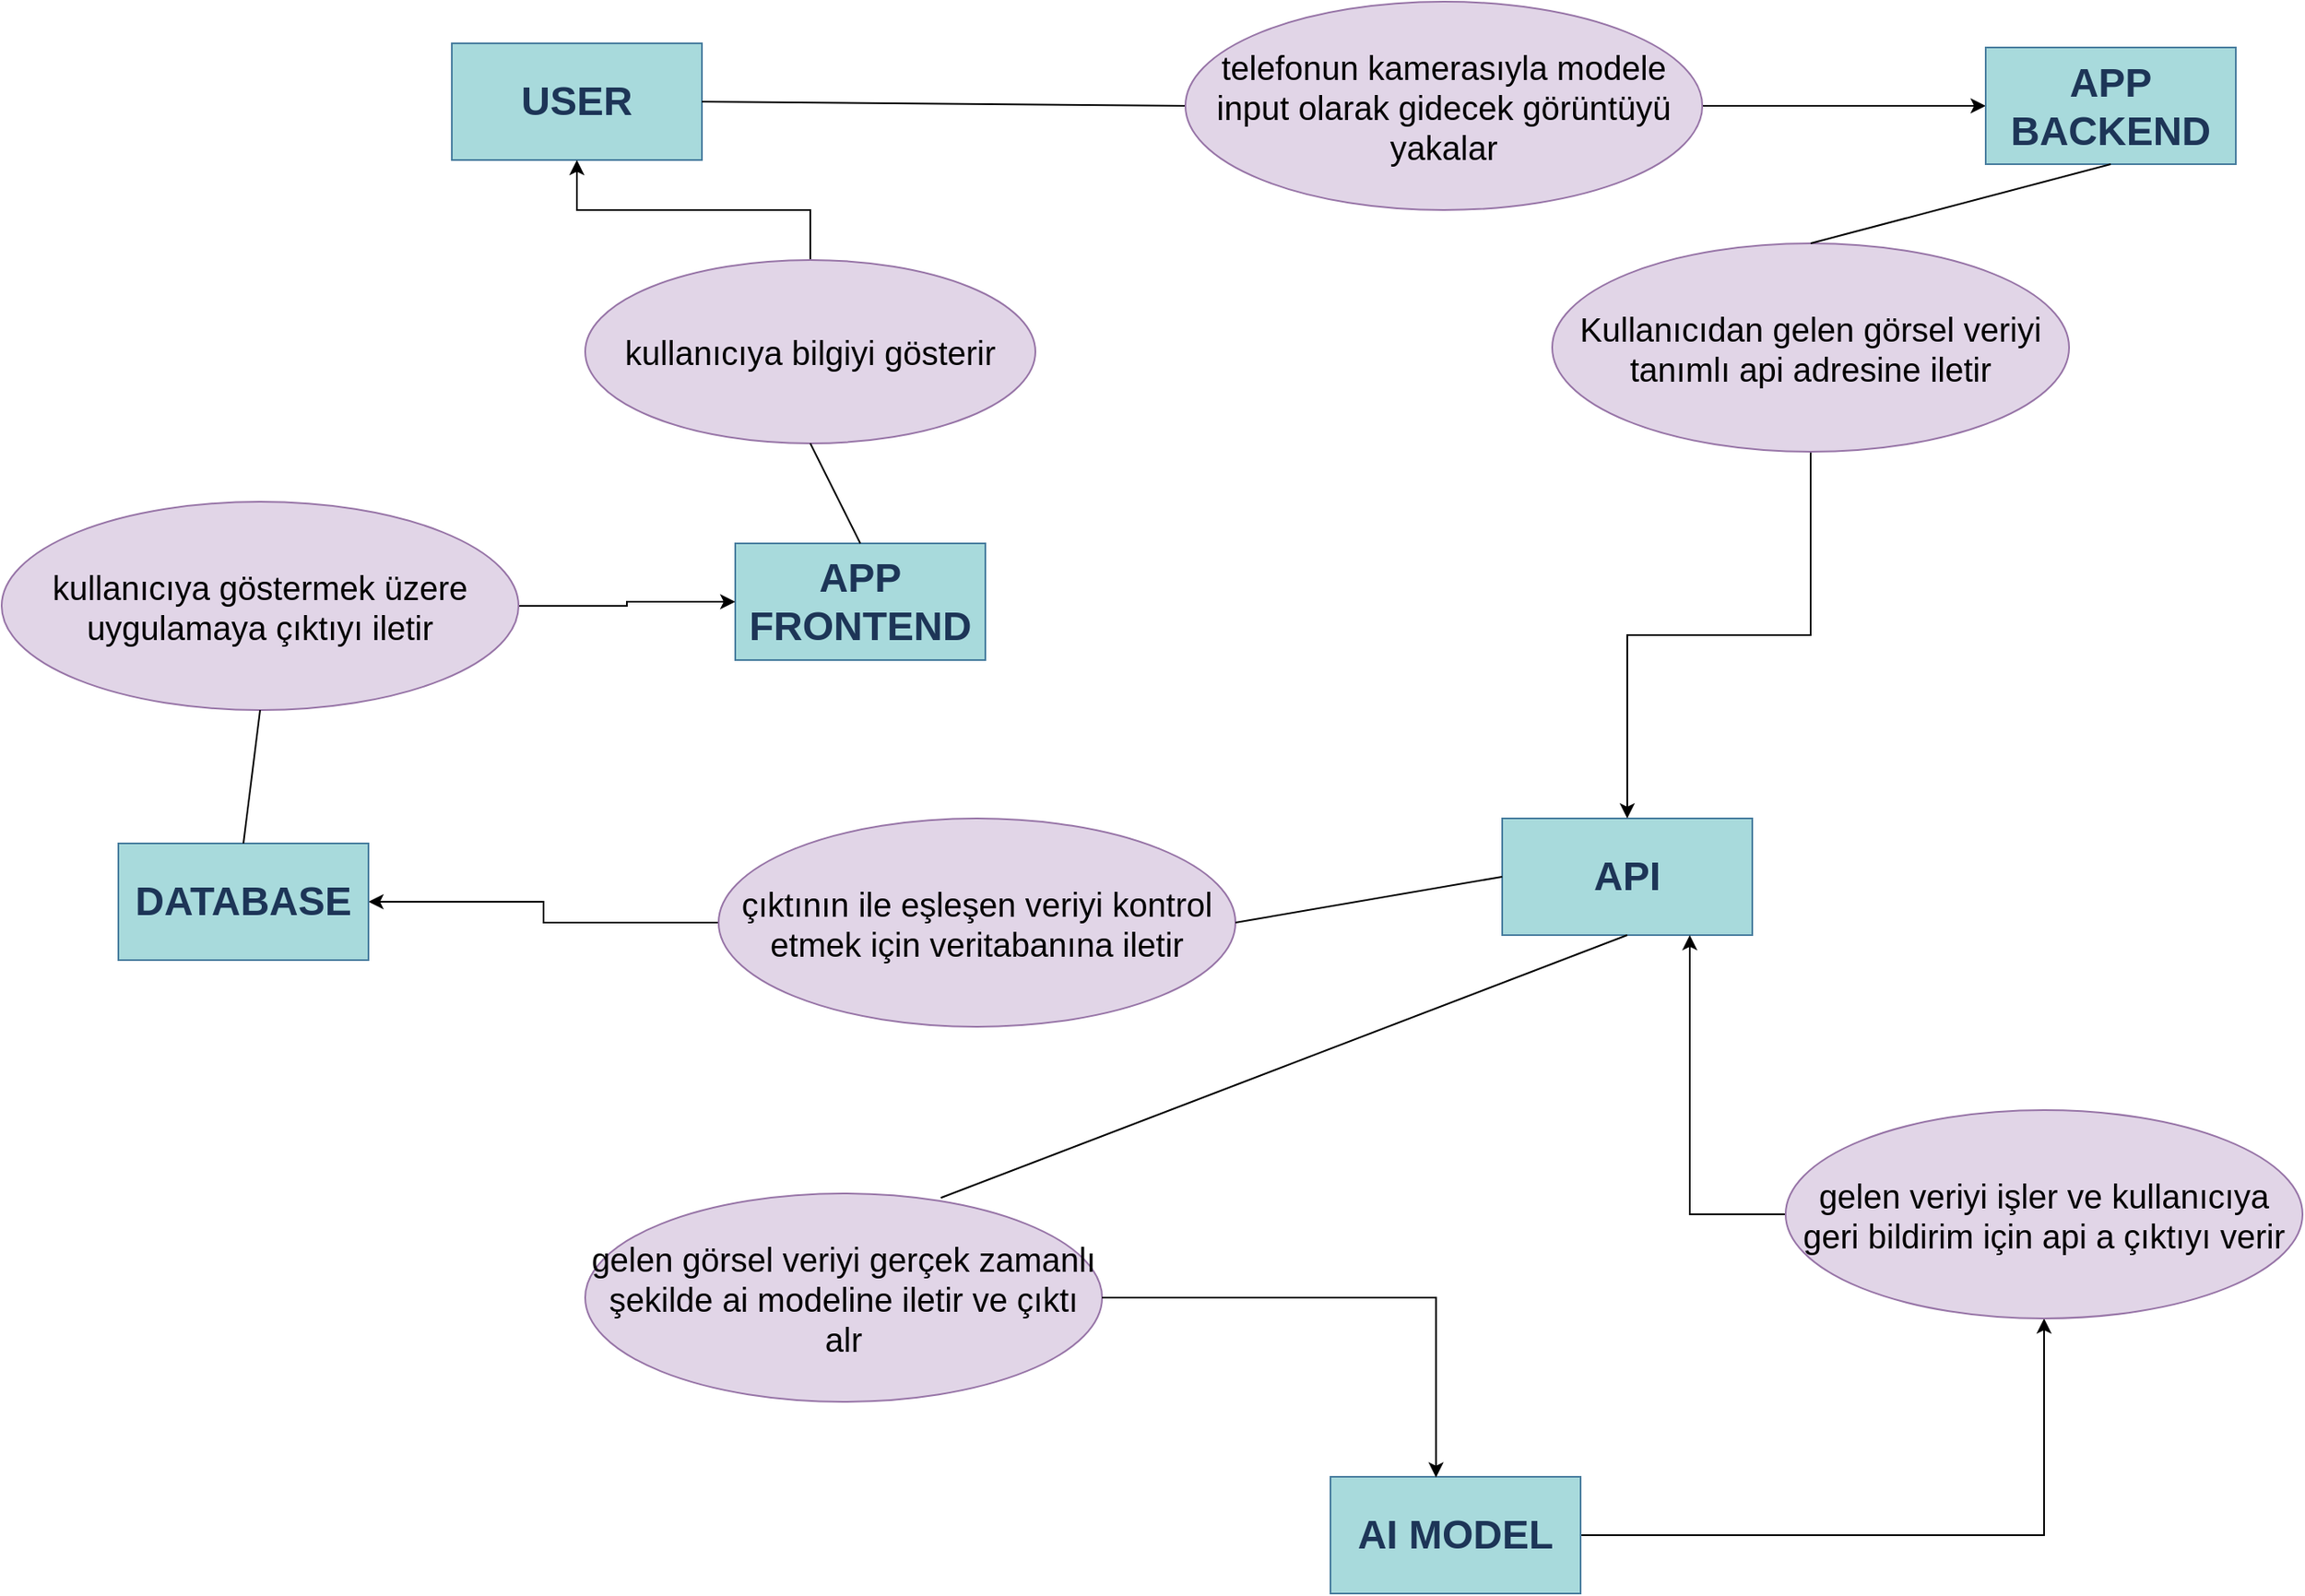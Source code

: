 <mxfile version="22.1.16" type="github">
  <diagram name="Sayfa -1" id="tAK1WNqzjO5zu7eQM2dV">
    <mxGraphModel dx="2100" dy="1206" grid="1" gridSize="10" guides="1" tooltips="1" connect="1" arrows="1" fold="1" page="1" pageScale="1" pageWidth="1654" pageHeight="1169" background="#FFFFFF" math="0" shadow="0">
      <root>
        <mxCell id="0" />
        <mxCell id="1" parent="0" />
        <mxCell id="LRJ7ucOdWmaU4i4guX7y-22" value="&lt;h1&gt;USER&lt;/h1&gt;" style="whiteSpace=wrap;html=1;strokeColor=#457B9D;fontColor=#1D3557;fillColor=#A8DADC;labelBackgroundColor=none;" parent="1" vertex="1">
          <mxGeometry x="300.0" y="130" width="150" height="70" as="geometry" />
        </mxCell>
        <mxCell id="-7qrSR0_tHpjOpSgIJrC-9" value="" style="endArrow=none;html=1;rounded=0;exitX=1;exitY=0.5;exitDx=0;exitDy=0;entryX=0;entryY=0.5;entryDx=0;entryDy=0;" edge="1" parent="1" source="LRJ7ucOdWmaU4i4guX7y-22" target="-7qrSR0_tHpjOpSgIJrC-16">
          <mxGeometry width="50" height="50" relative="1" as="geometry">
            <mxPoint x="830" y="480" as="sourcePoint" />
            <mxPoint x="734.64" y="170" as="targetPoint" />
          </mxGeometry>
        </mxCell>
        <mxCell id="-7qrSR0_tHpjOpSgIJrC-10" value="&lt;h1&gt;API&lt;/h1&gt;" style="whiteSpace=wrap;html=1;strokeColor=#457B9D;fontColor=#1D3557;fillColor=#A8DADC;labelBackgroundColor=none;" vertex="1" parent="1">
          <mxGeometry x="930" y="595" width="150" height="70" as="geometry" />
        </mxCell>
        <mxCell id="-7qrSR0_tHpjOpSgIJrC-23" style="edgeStyle=orthogonalEdgeStyle;rounded=0;orthogonalLoop=1;jettySize=auto;html=1;" edge="1" parent="1" source="-7qrSR0_tHpjOpSgIJrC-16" target="-7qrSR0_tHpjOpSgIJrC-19">
          <mxGeometry relative="1" as="geometry" />
        </mxCell>
        <mxCell id="-7qrSR0_tHpjOpSgIJrC-16" value="&lt;font style=&quot;font-size: 20px;&quot;&gt;telefonun kamerasıyla modele input olarak gidecek görüntüyü yakalar&lt;/font&gt;" style="ellipse;whiteSpace=wrap;html=1;fillColor=#e1d5e7;strokeColor=#9673a6;" vertex="1" parent="1">
          <mxGeometry x="740" y="105" width="310" height="125" as="geometry" />
        </mxCell>
        <mxCell id="-7qrSR0_tHpjOpSgIJrC-19" value="&lt;h1&gt;APP BACKEND&lt;/h1&gt;" style="whiteSpace=wrap;html=1;strokeColor=#457B9D;fontColor=#1D3557;fillColor=#A8DADC;labelBackgroundColor=none;" vertex="1" parent="1">
          <mxGeometry x="1220" y="132.5" width="150" height="70" as="geometry" />
        </mxCell>
        <mxCell id="-7qrSR0_tHpjOpSgIJrC-25" style="edgeStyle=orthogonalEdgeStyle;rounded=0;orthogonalLoop=1;jettySize=auto;html=1;entryX=0.5;entryY=0;entryDx=0;entryDy=0;" edge="1" parent="1" source="-7qrSR0_tHpjOpSgIJrC-20" target="-7qrSR0_tHpjOpSgIJrC-10">
          <mxGeometry relative="1" as="geometry" />
        </mxCell>
        <mxCell id="-7qrSR0_tHpjOpSgIJrC-20" value="&lt;font style=&quot;font-size: 20px;&quot;&gt;&lt;font style=&quot;font-size: 20px;&quot;&gt;Kullanıcıdan&lt;/font&gt; gelen görsel veriyi tanımlı api adresine iletir&lt;/font&gt;" style="ellipse;whiteSpace=wrap;html=1;fillColor=#e1d5e7;strokeColor=#9673a6;" vertex="1" parent="1">
          <mxGeometry x="960" y="250" width="310" height="125" as="geometry" />
        </mxCell>
        <mxCell id="-7qrSR0_tHpjOpSgIJrC-24" value="" style="endArrow=none;html=1;rounded=0;entryX=0.5;entryY=1;entryDx=0;entryDy=0;exitX=0.5;exitY=0;exitDx=0;exitDy=0;" edge="1" parent="1" source="-7qrSR0_tHpjOpSgIJrC-20" target="-7qrSR0_tHpjOpSgIJrC-19">
          <mxGeometry width="50" height="50" relative="1" as="geometry">
            <mxPoint x="830" y="400" as="sourcePoint" />
            <mxPoint x="880" y="350" as="targetPoint" />
          </mxGeometry>
        </mxCell>
        <mxCell id="-7qrSR0_tHpjOpSgIJrC-26" value="" style="endArrow=none;html=1;rounded=0;entryX=0.5;entryY=1;entryDx=0;entryDy=0;exitX=0.688;exitY=0.021;exitDx=0;exitDy=0;exitPerimeter=0;" edge="1" parent="1" source="-7qrSR0_tHpjOpSgIJrC-27" target="-7qrSR0_tHpjOpSgIJrC-10">
          <mxGeometry width="50" height="50" relative="1" as="geometry">
            <mxPoint x="1020" y="735" as="sourcePoint" />
            <mxPoint x="900" y="505" as="targetPoint" />
          </mxGeometry>
        </mxCell>
        <mxCell id="-7qrSR0_tHpjOpSgIJrC-27" value="&lt;span style=&quot;font-size: 20px;&quot;&gt;gelen görsel veriyi gerçek zamanlı şekilde ai modeline iletir ve çıktı alr&lt;/span&gt;" style="ellipse;whiteSpace=wrap;html=1;fillColor=#e1d5e7;strokeColor=#9673a6;" vertex="1" parent="1">
          <mxGeometry x="380" y="820" width="310" height="125" as="geometry" />
        </mxCell>
        <mxCell id="-7qrSR0_tHpjOpSgIJrC-31" style="edgeStyle=orthogonalEdgeStyle;rounded=0;orthogonalLoop=1;jettySize=auto;html=1;" edge="1" parent="1" source="-7qrSR0_tHpjOpSgIJrC-28" target="-7qrSR0_tHpjOpSgIJrC-30">
          <mxGeometry relative="1" as="geometry" />
        </mxCell>
        <mxCell id="-7qrSR0_tHpjOpSgIJrC-28" value="&lt;h1&gt;AI MODEL&lt;/h1&gt;" style="whiteSpace=wrap;html=1;strokeColor=#457B9D;fontColor=#1D3557;fillColor=#A8DADC;labelBackgroundColor=none;" vertex="1" parent="1">
          <mxGeometry x="827" y="990" width="150" height="70" as="geometry" />
        </mxCell>
        <mxCell id="-7qrSR0_tHpjOpSgIJrC-29" style="edgeStyle=orthogonalEdgeStyle;rounded=0;orthogonalLoop=1;jettySize=auto;html=1;entryX=0.422;entryY=0.005;entryDx=0;entryDy=0;entryPerimeter=0;" edge="1" parent="1" source="-7qrSR0_tHpjOpSgIJrC-27" target="-7qrSR0_tHpjOpSgIJrC-28">
          <mxGeometry relative="1" as="geometry" />
        </mxCell>
        <mxCell id="-7qrSR0_tHpjOpSgIJrC-32" style="edgeStyle=orthogonalEdgeStyle;rounded=0;orthogonalLoop=1;jettySize=auto;html=1;entryX=0.75;entryY=1;entryDx=0;entryDy=0;" edge="1" parent="1" source="-7qrSR0_tHpjOpSgIJrC-30" target="-7qrSR0_tHpjOpSgIJrC-10">
          <mxGeometry relative="1" as="geometry" />
        </mxCell>
        <mxCell id="-7qrSR0_tHpjOpSgIJrC-30" value="&lt;span style=&quot;font-size: 20px;&quot;&gt;gelen veriyi işler ve kullanıcıya geri bildirim için api a çıktıyı verir&lt;/span&gt;" style="ellipse;whiteSpace=wrap;html=1;fillColor=#e1d5e7;strokeColor=#9673a6;" vertex="1" parent="1">
          <mxGeometry x="1100" y="770" width="310" height="125" as="geometry" />
        </mxCell>
        <mxCell id="-7qrSR0_tHpjOpSgIJrC-42" style="edgeStyle=orthogonalEdgeStyle;rounded=0;orthogonalLoop=1;jettySize=auto;html=1;entryX=1;entryY=0.5;entryDx=0;entryDy=0;" edge="1" parent="1" source="-7qrSR0_tHpjOpSgIJrC-34" target="-7qrSR0_tHpjOpSgIJrC-41">
          <mxGeometry relative="1" as="geometry" />
        </mxCell>
        <mxCell id="-7qrSR0_tHpjOpSgIJrC-34" value="&lt;span style=&quot;font-size: 20px;&quot;&gt;çıktının ile eşleşen veriyi kontrol etmek için veritabanına iletir&lt;/span&gt;" style="ellipse;whiteSpace=wrap;html=1;fillColor=#e1d5e7;strokeColor=#9673a6;" vertex="1" parent="1">
          <mxGeometry x="460" y="595" width="310" height="125" as="geometry" />
        </mxCell>
        <mxCell id="-7qrSR0_tHpjOpSgIJrC-36" value="" style="endArrow=none;html=1;rounded=0;entryX=0;entryY=0.5;entryDx=0;entryDy=0;exitX=1;exitY=0.5;exitDx=0;exitDy=0;" edge="1" parent="1" source="-7qrSR0_tHpjOpSgIJrC-34" target="-7qrSR0_tHpjOpSgIJrC-10">
          <mxGeometry width="50" height="50" relative="1" as="geometry">
            <mxPoint x="720" y="390" as="sourcePoint" />
            <mxPoint x="770" y="340" as="targetPoint" />
          </mxGeometry>
        </mxCell>
        <mxCell id="-7qrSR0_tHpjOpSgIJrC-38" value="&lt;h1&gt;APP FRONTEND&lt;/h1&gt;" style="whiteSpace=wrap;html=1;strokeColor=#457B9D;fontColor=#1D3557;fillColor=#A8DADC;labelBackgroundColor=none;" vertex="1" parent="1">
          <mxGeometry x="470" y="430" width="150" height="70" as="geometry" />
        </mxCell>
        <mxCell id="-7qrSR0_tHpjOpSgIJrC-49" style="edgeStyle=orthogonalEdgeStyle;rounded=0;orthogonalLoop=1;jettySize=auto;html=1;entryX=0.5;entryY=1;entryDx=0;entryDy=0;" edge="1" parent="1" source="-7qrSR0_tHpjOpSgIJrC-40" target="LRJ7ucOdWmaU4i4guX7y-22">
          <mxGeometry relative="1" as="geometry" />
        </mxCell>
        <mxCell id="-7qrSR0_tHpjOpSgIJrC-40" value="&lt;span style=&quot;font-size: 20px;&quot;&gt;kullanıcıya bilgiyi gösterir&lt;/span&gt;" style="ellipse;whiteSpace=wrap;html=1;fillColor=#e1d5e7;strokeColor=#9673a6;" vertex="1" parent="1">
          <mxGeometry x="380" y="260" width="270" height="110" as="geometry" />
        </mxCell>
        <mxCell id="-7qrSR0_tHpjOpSgIJrC-41" value="&lt;h1&gt;DATABASE&lt;/h1&gt;" style="whiteSpace=wrap;html=1;strokeColor=#457B9D;fontColor=#1D3557;fillColor=#A8DADC;labelBackgroundColor=none;" vertex="1" parent="1">
          <mxGeometry x="100" y="610" width="150" height="70" as="geometry" />
        </mxCell>
        <mxCell id="-7qrSR0_tHpjOpSgIJrC-47" style="edgeStyle=orthogonalEdgeStyle;rounded=0;orthogonalLoop=1;jettySize=auto;html=1;entryX=0;entryY=0.5;entryDx=0;entryDy=0;" edge="1" parent="1" source="-7qrSR0_tHpjOpSgIJrC-45" target="-7qrSR0_tHpjOpSgIJrC-38">
          <mxGeometry relative="1" as="geometry" />
        </mxCell>
        <mxCell id="-7qrSR0_tHpjOpSgIJrC-45" value="&lt;span style=&quot;font-size: 20px;&quot;&gt;kullanıcıya göstermek üzere uygulamaya çıktıyı iletir&lt;/span&gt;" style="ellipse;whiteSpace=wrap;html=1;fillColor=#e1d5e7;strokeColor=#9673a6;" vertex="1" parent="1">
          <mxGeometry x="30" y="405" width="310" height="125" as="geometry" />
        </mxCell>
        <mxCell id="-7qrSR0_tHpjOpSgIJrC-46" value="" style="endArrow=none;html=1;rounded=0;exitX=0.5;exitY=0;exitDx=0;exitDy=0;entryX=0.5;entryY=1;entryDx=0;entryDy=0;" edge="1" parent="1" source="-7qrSR0_tHpjOpSgIJrC-41" target="-7qrSR0_tHpjOpSgIJrC-45">
          <mxGeometry width="50" height="50" relative="1" as="geometry">
            <mxPoint x="580" y="590" as="sourcePoint" />
            <mxPoint x="630" y="540" as="targetPoint" />
          </mxGeometry>
        </mxCell>
        <mxCell id="-7qrSR0_tHpjOpSgIJrC-48" value="" style="endArrow=none;html=1;rounded=0;entryX=0.5;entryY=1;entryDx=0;entryDy=0;exitX=0.5;exitY=0;exitDx=0;exitDy=0;" edge="1" parent="1" source="-7qrSR0_tHpjOpSgIJrC-38" target="-7qrSR0_tHpjOpSgIJrC-40">
          <mxGeometry width="50" height="50" relative="1" as="geometry">
            <mxPoint x="580" y="590" as="sourcePoint" />
            <mxPoint x="630" y="540" as="targetPoint" />
          </mxGeometry>
        </mxCell>
      </root>
    </mxGraphModel>
  </diagram>
</mxfile>
